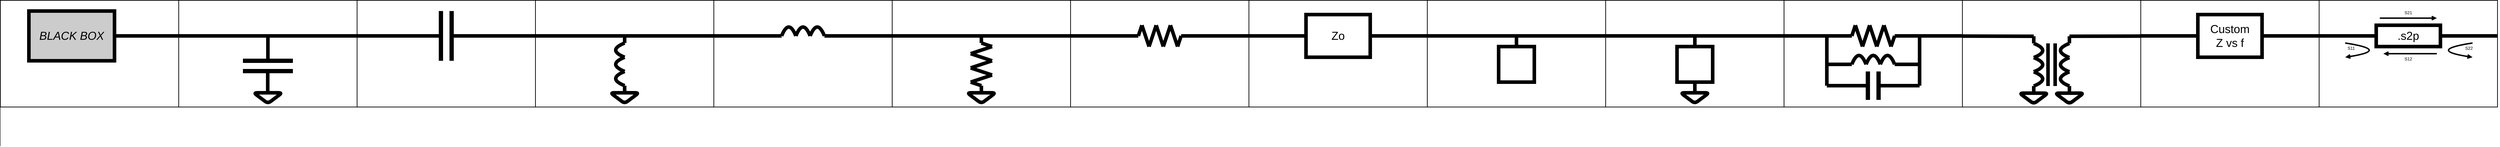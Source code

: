 <mxfile>
    <diagram id="JiPeBnl8MNzj9gC05diy" name="Page-1">
        <mxGraphModel dx="2533" dy="1994" grid="1" gridSize="10" guides="1" tooltips="1" connect="1" arrows="1" fold="1" page="1" pageScale="1" pageWidth="827" pageHeight="1169" math="0" shadow="0">
            <root>
                <mxCell id="0"/>
                <mxCell id="1" parent="0"/>
                <mxCell id="60" value="" style="rounded=0;whiteSpace=wrap;html=1;fillColor=none;strokeWidth=2;" parent="1" vertex="1">
                    <mxGeometry x="5000" width="500" height="300" as="geometry"/>
                </mxCell>
                <mxCell id="42" value="" style="rounded=0;whiteSpace=wrap;html=1;fillColor=none;strokeWidth=2;" parent="1" vertex="1">
                    <mxGeometry x="4500" width="500" height="300" as="geometry"/>
                </mxCell>
                <mxCell id="18" value="" style="rounded=0;whiteSpace=wrap;html=1;fillColor=none;strokeWidth=2;" parent="1" vertex="1">
                    <mxGeometry x="4000" width="500" height="300" as="geometry"/>
                </mxCell>
                <mxCell id="17" value="" style="rounded=0;whiteSpace=wrap;html=1;fillColor=none;strokeWidth=2;" parent="1" vertex="1">
                    <mxGeometry x="3500" width="500" height="300" as="geometry"/>
                </mxCell>
                <mxCell id="16" value="" style="rounded=0;whiteSpace=wrap;html=1;fillColor=none;strokeWidth=2;" parent="1" vertex="1">
                    <mxGeometry x="3000" width="500" height="300" as="geometry"/>
                </mxCell>
                <mxCell id="10" value="" style="rounded=0;whiteSpace=wrap;html=1;fillColor=none;strokeWidth=2;" parent="1" vertex="1">
                    <mxGeometry x="2000" width="500" height="300" as="geometry"/>
                </mxCell>
                <mxCell id="5" value="" style="rounded=0;whiteSpace=wrap;html=1;fillColor=none;strokeWidth=2;" parent="1" vertex="1">
                    <mxGeometry x="1000" width="500" height="300" as="geometry"/>
                </mxCell>
                <mxCell id="3" value="" style="rounded=0;whiteSpace=wrap;html=1;fillColor=none;strokeWidth=2;" parent="1" vertex="1">
                    <mxGeometry width="500" height="300" as="geometry"/>
                </mxCell>
                <mxCell id="uBmhupHGeQe9Bv0V8wx_-3" value="" style="endArrow=none;html=1;strokeWidth=10;" parent="1" edge="1">
                    <mxGeometry width="50" height="50" relative="1" as="geometry">
                        <mxPoint y="100" as="sourcePoint"/>
                        <mxPoint x="500" y="100" as="targetPoint"/>
                    </mxGeometry>
                </mxCell>
                <mxCell id="uBmhupHGeQe9Bv0V8wx_-4" value="" style="endArrow=none;html=1;strokeWidth=10;" parent="1" edge="1">
                    <mxGeometry width="50" height="50" relative="1" as="geometry">
                        <mxPoint x="250" y="170" as="sourcePoint"/>
                        <mxPoint x="250" y="100" as="targetPoint"/>
                    </mxGeometry>
                </mxCell>
                <mxCell id="uBmhupHGeQe9Bv0V8wx_-5" value="" style="endArrow=none;html=1;strokeWidth=12;" parent="1" edge="1">
                    <mxGeometry width="50" height="50" relative="1" as="geometry">
                        <mxPoint x="180" y="170" as="sourcePoint"/>
                        <mxPoint x="320" y="170" as="targetPoint"/>
                    </mxGeometry>
                </mxCell>
                <mxCell id="uBmhupHGeQe9Bv0V8wx_-6" value="" style="endArrow=none;html=1;strokeWidth=12;" parent="1" edge="1">
                    <mxGeometry width="50" height="50" relative="1" as="geometry">
                        <mxPoint x="180" y="199" as="sourcePoint"/>
                        <mxPoint x="320" y="199" as="targetPoint"/>
                    </mxGeometry>
                </mxCell>
                <mxCell id="uBmhupHGeQe9Bv0V8wx_-7" value="" style="endArrow=none;html=1;strokeWidth=10;" parent="1" edge="1">
                    <mxGeometry width="50" height="50" relative="1" as="geometry">
                        <mxPoint x="249.5" y="260" as="sourcePoint"/>
                        <mxPoint x="249.5" y="200" as="targetPoint"/>
                    </mxGeometry>
                </mxCell>
                <mxCell id="uBmhupHGeQe9Bv0V8wx_-8" value="" style="endArrow=none;html=1;strokeWidth=10;" parent="1" edge="1">
                    <mxGeometry width="50" height="50" relative="1" as="geometry">
                        <mxPoint x="250" y="260" as="sourcePoint"/>
                        <mxPoint x="250" y="260" as="targetPoint"/>
                        <Array as="points">
                            <mxPoint x="290" y="260"/>
                            <mxPoint x="250" y="290"/>
                            <mxPoint x="210" y="260"/>
                        </Array>
                    </mxGeometry>
                </mxCell>
                <mxCell id="uBmhupHGeQe9Bv0V8wx_-11" value="" style="endArrow=none;html=1;strokeWidth=10;" parent="1" edge="1">
                    <mxGeometry width="50" height="50" relative="1" as="geometry">
                        <mxPoint x="500" y="100" as="sourcePoint"/>
                        <mxPoint x="730" y="100" as="targetPoint"/>
                    </mxGeometry>
                </mxCell>
                <mxCell id="uBmhupHGeQe9Bv0V8wx_-12" value="" style="endArrow=none;html=1;strokeWidth=12;" parent="1" edge="1">
                    <mxGeometry width="50" height="50" relative="1" as="geometry">
                        <mxPoint x="735" y="30" as="sourcePoint"/>
                        <mxPoint x="735" y="170" as="targetPoint"/>
                    </mxGeometry>
                </mxCell>
                <mxCell id="uBmhupHGeQe9Bv0V8wx_-15" value="" style="endArrow=none;html=1;strokeWidth=12;" parent="1" edge="1">
                    <mxGeometry width="50" height="50" relative="1" as="geometry">
                        <mxPoint x="765" y="30" as="sourcePoint"/>
                        <mxPoint x="765" y="170" as="targetPoint"/>
                    </mxGeometry>
                </mxCell>
                <mxCell id="uBmhupHGeQe9Bv0V8wx_-16" value="" style="endArrow=none;html=1;strokeWidth=10;" parent="1" edge="1">
                    <mxGeometry width="50" height="50" relative="1" as="geometry">
                        <mxPoint x="770" y="100" as="sourcePoint"/>
                        <mxPoint x="1000" y="100" as="targetPoint"/>
                    </mxGeometry>
                </mxCell>
                <mxCell id="uBmhupHGeQe9Bv0V8wx_-25" value="" style="endArrow=none;html=1;strokeWidth=10;" parent="1" edge="1">
                    <mxGeometry width="50" height="50" relative="1" as="geometry">
                        <mxPoint x="1000" y="100" as="sourcePoint"/>
                        <mxPoint x="1500" y="100" as="targetPoint"/>
                    </mxGeometry>
                </mxCell>
                <mxCell id="uBmhupHGeQe9Bv0V8wx_-26" value="" style="endArrow=none;html=1;strokeWidth=10;" parent="1" edge="1">
                    <mxGeometry width="50" height="50" relative="1" as="geometry">
                        <mxPoint x="1250" y="120" as="sourcePoint"/>
                        <mxPoint x="1250" y="100" as="targetPoint"/>
                    </mxGeometry>
                </mxCell>
                <mxCell id="uBmhupHGeQe9Bv0V8wx_-31" value="" style="endArrow=none;html=1;strokeWidth=10;curved=1;" parent="1" edge="1">
                    <mxGeometry width="50" height="50" relative="1" as="geometry">
                        <mxPoint x="1250" y="240" as="sourcePoint"/>
                        <mxPoint x="1250" y="200" as="targetPoint"/>
                        <Array as="points">
                            <mxPoint x="1200" y="220"/>
                        </Array>
                    </mxGeometry>
                </mxCell>
                <mxCell id="uBmhupHGeQe9Bv0V8wx_-32" value="" style="endArrow=none;html=1;strokeWidth=10;curved=1;" parent="1" edge="1">
                    <mxGeometry width="50" height="50" relative="1" as="geometry">
                        <mxPoint x="1250" y="200" as="sourcePoint"/>
                        <mxPoint x="1250" y="160" as="targetPoint"/>
                        <Array as="points">
                            <mxPoint x="1200" y="180"/>
                        </Array>
                    </mxGeometry>
                </mxCell>
                <mxCell id="uBmhupHGeQe9Bv0V8wx_-33" value="" style="endArrow=none;html=1;strokeWidth=10;curved=1;" parent="1" edge="1">
                    <mxGeometry width="50" height="50" relative="1" as="geometry">
                        <mxPoint x="1250" y="160" as="sourcePoint"/>
                        <mxPoint x="1250" y="120" as="targetPoint"/>
                        <Array as="points">
                            <mxPoint x="1200" y="140"/>
                        </Array>
                    </mxGeometry>
                </mxCell>
                <mxCell id="uBmhupHGeQe9Bv0V8wx_-35" value="" style="endArrow=none;html=1;strokeWidth=10;" parent="1" edge="1">
                    <mxGeometry width="50" height="50" relative="1" as="geometry">
                        <mxPoint x="1500" y="100" as="sourcePoint"/>
                        <mxPoint x="1690" y="100" as="targetPoint"/>
                    </mxGeometry>
                </mxCell>
                <mxCell id="uBmhupHGeQe9Bv0V8wx_-38" value="" style="endArrow=none;html=1;strokeWidth=10;" parent="1" edge="1">
                    <mxGeometry width="50" height="50" relative="1" as="geometry">
                        <mxPoint x="1810" y="100" as="sourcePoint"/>
                        <mxPoint x="2000" y="100" as="targetPoint"/>
                    </mxGeometry>
                </mxCell>
                <mxCell id="uBmhupHGeQe9Bv0V8wx_-42" value="" style="endArrow=none;html=1;strokeWidth=10;curved=1;" parent="1" edge="1">
                    <mxGeometry width="50" height="50" relative="1" as="geometry">
                        <mxPoint x="1690" y="100" as="sourcePoint"/>
                        <mxPoint x="1730" y="100" as="targetPoint"/>
                        <Array as="points">
                            <mxPoint x="1710" y="50"/>
                        </Array>
                    </mxGeometry>
                </mxCell>
                <mxCell id="uBmhupHGeQe9Bv0V8wx_-43" value="" style="endArrow=none;html=1;strokeWidth=10;curved=1;" parent="1" edge="1">
                    <mxGeometry width="50" height="50" relative="1" as="geometry">
                        <mxPoint x="1730" y="100" as="sourcePoint"/>
                        <mxPoint x="1770" y="100" as="targetPoint"/>
                        <Array as="points">
                            <mxPoint x="1750" y="50"/>
                        </Array>
                    </mxGeometry>
                </mxCell>
                <mxCell id="uBmhupHGeQe9Bv0V8wx_-44" value="" style="endArrow=none;html=1;strokeWidth=10;curved=1;" parent="1" edge="1">
                    <mxGeometry width="50" height="50" relative="1" as="geometry">
                        <mxPoint x="1770" y="100" as="sourcePoint"/>
                        <mxPoint x="1810" y="100" as="targetPoint"/>
                        <Array as="points">
                            <mxPoint x="1790" y="50"/>
                        </Array>
                    </mxGeometry>
                </mxCell>
                <mxCell id="uBmhupHGeQe9Bv0V8wx_-46" value="" style="endArrow=none;html=1;strokeWidth=10;" parent="1" edge="1">
                    <mxGeometry width="50" height="50" relative="1" as="geometry">
                        <mxPoint x="2000" y="100" as="sourcePoint"/>
                        <mxPoint x="2500" y="100" as="targetPoint"/>
                    </mxGeometry>
                </mxCell>
                <mxCell id="uBmhupHGeQe9Bv0V8wx_-47" value="" style="endArrow=none;html=1;strokeWidth=10;" parent="1" edge="1">
                    <mxGeometry width="50" height="50" relative="1" as="geometry">
                        <mxPoint x="2250" y="120" as="sourcePoint"/>
                        <mxPoint x="2250" y="100" as="targetPoint"/>
                    </mxGeometry>
                </mxCell>
                <mxCell id="uBmhupHGeQe9Bv0V8wx_-53" value="" style="endArrow=none;html=1;strokeWidth=10;" parent="1" edge="1">
                    <mxGeometry width="50" height="50" relative="1" as="geometry">
                        <mxPoint x="2280" y="130" as="sourcePoint"/>
                        <mxPoint x="2250" y="120" as="targetPoint"/>
                    </mxGeometry>
                </mxCell>
                <mxCell id="uBmhupHGeQe9Bv0V8wx_-54" value="" style="endArrow=none;html=1;strokeWidth=10;" parent="1" edge="1">
                    <mxGeometry width="50" height="50" relative="1" as="geometry">
                        <mxPoint x="2280" y="170" as="sourcePoint"/>
                        <mxPoint x="2220" y="150.0" as="targetPoint"/>
                    </mxGeometry>
                </mxCell>
                <mxCell id="uBmhupHGeQe9Bv0V8wx_-55" value="" style="endArrow=none;html=1;strokeWidth=10;" parent="1" edge="1">
                    <mxGeometry width="50" height="50" relative="1" as="geometry">
                        <mxPoint x="2280" y="210" as="sourcePoint"/>
                        <mxPoint x="2220" y="190.0" as="targetPoint"/>
                    </mxGeometry>
                </mxCell>
                <mxCell id="uBmhupHGeQe9Bv0V8wx_-56" value="" style="endArrow=none;html=1;strokeWidth=10;" parent="1" edge="1">
                    <mxGeometry width="50" height="50" relative="1" as="geometry">
                        <mxPoint x="2280" y="170" as="sourcePoint"/>
                        <mxPoint x="2220" y="190" as="targetPoint"/>
                    </mxGeometry>
                </mxCell>
                <mxCell id="uBmhupHGeQe9Bv0V8wx_-57" value="" style="endArrow=none;html=1;strokeWidth=10;" parent="1" edge="1">
                    <mxGeometry width="50" height="50" relative="1" as="geometry">
                        <mxPoint x="2280" y="130.0" as="sourcePoint"/>
                        <mxPoint x="2220" y="150" as="targetPoint"/>
                    </mxGeometry>
                </mxCell>
                <mxCell id="uBmhupHGeQe9Bv0V8wx_-59" value="" style="endArrow=none;html=1;strokeWidth=10;" parent="1" edge="1">
                    <mxGeometry width="50" height="50" relative="1" as="geometry">
                        <mxPoint x="2280" y="210.0" as="sourcePoint"/>
                        <mxPoint x="2220" y="230" as="targetPoint"/>
                    </mxGeometry>
                </mxCell>
                <mxCell id="uBmhupHGeQe9Bv0V8wx_-60" value="" style="endArrow=none;html=1;strokeWidth=10;" parent="1" edge="1">
                    <mxGeometry width="50" height="50" relative="1" as="geometry">
                        <mxPoint x="2250" y="240.0" as="sourcePoint"/>
                        <mxPoint x="2220" y="230.0" as="targetPoint"/>
                    </mxGeometry>
                </mxCell>
                <mxCell id="uBmhupHGeQe9Bv0V8wx_-63" value="" style="endArrow=none;html=1;strokeWidth=10;" parent="1" edge="1">
                    <mxGeometry width="50" height="50" relative="1" as="geometry">
                        <mxPoint x="2500" y="100.0" as="sourcePoint"/>
                        <mxPoint x="2690" y="100.0" as="targetPoint"/>
                    </mxGeometry>
                </mxCell>
                <mxCell id="uBmhupHGeQe9Bv0V8wx_-64" value="" style="endArrow=none;html=1;strokeWidth=10;" parent="1" edge="1">
                    <mxGeometry width="50" height="50" relative="1" as="geometry">
                        <mxPoint x="2810" y="100.0" as="sourcePoint"/>
                        <mxPoint x="3000" y="100.0" as="targetPoint"/>
                    </mxGeometry>
                </mxCell>
                <mxCell id="uBmhupHGeQe9Bv0V8wx_-68" value="" style="endArrow=none;html=1;strokeWidth=10;" parent="1" edge="1">
                    <mxGeometry width="50" height="50" relative="1" as="geometry">
                        <mxPoint x="2700" y="70" as="sourcePoint"/>
                        <mxPoint x="2690" y="100.0" as="targetPoint"/>
                    </mxGeometry>
                </mxCell>
                <mxCell id="uBmhupHGeQe9Bv0V8wx_-69" value="" style="endArrow=none;html=1;strokeWidth=10;" parent="1" edge="1">
                    <mxGeometry width="50" height="50" relative="1" as="geometry">
                        <mxPoint x="2700" y="70.0" as="sourcePoint"/>
                        <mxPoint x="2720" y="130" as="targetPoint"/>
                    </mxGeometry>
                </mxCell>
                <mxCell id="uBmhupHGeQe9Bv0V8wx_-70" value="" style="endArrow=none;html=1;strokeWidth=10;" parent="1" edge="1">
                    <mxGeometry width="50" height="50" relative="1" as="geometry">
                        <mxPoint x="2740" y="70.0" as="sourcePoint"/>
                        <mxPoint x="2760" y="130" as="targetPoint"/>
                    </mxGeometry>
                </mxCell>
                <mxCell id="uBmhupHGeQe9Bv0V8wx_-71" value="" style="endArrow=none;html=1;strokeWidth=10;" parent="1" edge="1">
                    <mxGeometry width="50" height="50" relative="1" as="geometry">
                        <mxPoint x="2780" y="70.0" as="sourcePoint"/>
                        <mxPoint x="2800" y="130" as="targetPoint"/>
                    </mxGeometry>
                </mxCell>
                <mxCell id="uBmhupHGeQe9Bv0V8wx_-72" value="" style="endArrow=none;html=1;strokeWidth=10;" parent="1" edge="1">
                    <mxGeometry width="50" height="50" relative="1" as="geometry">
                        <mxPoint x="2740" y="70" as="sourcePoint"/>
                        <mxPoint x="2720" y="130.0" as="targetPoint"/>
                    </mxGeometry>
                </mxCell>
                <mxCell id="uBmhupHGeQe9Bv0V8wx_-73" value="" style="endArrow=none;html=1;strokeWidth=10;" parent="1" edge="1">
                    <mxGeometry width="50" height="50" relative="1" as="geometry">
                        <mxPoint x="2780" y="70.0" as="sourcePoint"/>
                        <mxPoint x="2760" y="130.0" as="targetPoint"/>
                    </mxGeometry>
                </mxCell>
                <mxCell id="uBmhupHGeQe9Bv0V8wx_-74" value="" style="endArrow=none;html=1;strokeWidth=10;" parent="1" edge="1">
                    <mxGeometry width="50" height="50" relative="1" as="geometry">
                        <mxPoint x="2810" y="100.0" as="sourcePoint"/>
                        <mxPoint x="2800" y="130.0" as="targetPoint"/>
                    </mxGeometry>
                </mxCell>
                <mxCell id="uBmhupHGeQe9Bv0V8wx_-76" value="" style="endArrow=none;html=1;strokeWidth=10;entryX=0;entryY=0.5;entryDx=0;entryDy=0;" parent="1" target="uBmhupHGeQe9Bv0V8wx_-86" edge="1">
                    <mxGeometry width="50" height="50" relative="1" as="geometry">
                        <mxPoint x="3000" y="100" as="sourcePoint"/>
                        <mxPoint x="3190" y="100" as="targetPoint"/>
                    </mxGeometry>
                </mxCell>
                <mxCell id="uBmhupHGeQe9Bv0V8wx_-77" value="" style="endArrow=none;html=1;strokeWidth=10;exitX=1;exitY=0.5;exitDx=0;exitDy=0;" parent="1" source="uBmhupHGeQe9Bv0V8wx_-86" edge="1">
                    <mxGeometry width="50" height="50" relative="1" as="geometry">
                        <mxPoint x="3320" y="100" as="sourcePoint"/>
                        <mxPoint x="3500" y="100" as="targetPoint"/>
                    </mxGeometry>
                </mxCell>
                <mxCell id="uBmhupHGeQe9Bv0V8wx_-86" value="&lt;font style=&quot;font-size: 32px&quot;&gt;Zo&lt;/font&gt;" style="rounded=0;whiteSpace=wrap;html=1;glass=0;strokeColor=#000000;fillColor=none;strokeWidth=10;" parent="1" vertex="1">
                    <mxGeometry x="3160" y="40" width="180" height="120" as="geometry"/>
                </mxCell>
                <mxCell id="uBmhupHGeQe9Bv0V8wx_-92" value="" style="endArrow=none;html=1;strokeWidth=10;" parent="1" edge="1">
                    <mxGeometry width="50" height="50" relative="1" as="geometry">
                        <mxPoint x="3500" y="100" as="sourcePoint"/>
                        <mxPoint x="4000" y="100" as="targetPoint"/>
                    </mxGeometry>
                </mxCell>
                <mxCell id="uBmhupHGeQe9Bv0V8wx_-93" value="" style="endArrow=none;html=1;strokeWidth=10;exitX=0.5;exitY=0;exitDx=0;exitDy=0;" parent="1" source="uBmhupHGeQe9Bv0V8wx_-103" edge="1">
                    <mxGeometry width="50" height="50" relative="1" as="geometry">
                        <mxPoint x="3750" y="130" as="sourcePoint"/>
                        <mxPoint x="3750" y="100" as="targetPoint"/>
                    </mxGeometry>
                </mxCell>
                <mxCell id="uBmhupHGeQe9Bv0V8wx_-103" value="" style="rounded=0;whiteSpace=wrap;html=1;glass=0;strokeColor=#000000;fillColor=none;strokeWidth=10;" parent="1" vertex="1">
                    <mxGeometry x="3700" y="130" width="100" height="100" as="geometry"/>
                </mxCell>
                <mxCell id="uBmhupHGeQe9Bv0V8wx_-105" value="" style="endArrow=none;html=1;strokeWidth=10;" parent="1" edge="1">
                    <mxGeometry width="50" height="50" relative="1" as="geometry">
                        <mxPoint x="4000" y="100" as="sourcePoint"/>
                        <mxPoint x="4500" y="100" as="targetPoint"/>
                    </mxGeometry>
                </mxCell>
                <mxCell id="uBmhupHGeQe9Bv0V8wx_-106" value="" style="endArrow=none;html=1;strokeWidth=10;exitX=0.5;exitY=0;exitDx=0;exitDy=0;" parent="1" source="uBmhupHGeQe9Bv0V8wx_-109" edge="1">
                    <mxGeometry width="50" height="50" relative="1" as="geometry">
                        <mxPoint x="4250" y="200" as="sourcePoint"/>
                        <mxPoint x="4250" y="100" as="targetPoint"/>
                    </mxGeometry>
                </mxCell>
                <mxCell id="uBmhupHGeQe9Bv0V8wx_-109" value="" style="rounded=0;whiteSpace=wrap;html=1;glass=0;strokeColor=#000000;fillColor=none;strokeWidth=10;" parent="1" vertex="1">
                    <mxGeometry x="4200" y="130" width="100" height="100" as="geometry"/>
                </mxCell>
                <mxCell id="uBmhupHGeQe9Bv0V8wx_-198" value="" style="endArrow=none;html=1;strokeWidth=10;" parent="1" edge="1">
                    <mxGeometry width="50" height="50" relative="1" as="geometry">
                        <mxPoint x="-180" y="100" as="sourcePoint"/>
                        <mxPoint y="100" as="targetPoint"/>
                    </mxGeometry>
                </mxCell>
                <mxCell id="uBmhupHGeQe9Bv0V8wx_-199" value="&lt;font style=&quot;font-size: 32px&quot;&gt;&lt;i&gt;BLACK BOX&lt;/i&gt;&lt;/font&gt;" style="rounded=0;whiteSpace=wrap;html=1;glass=0;strokeColor=#000000;strokeWidth=10;fillColor=#CCCCCC;" parent="1" vertex="1">
                    <mxGeometry x="-420" y="30" width="240" height="140" as="geometry"/>
                </mxCell>
                <mxCell id="uBmhupHGeQe9Bv0V8wx_-203" value="" style="endArrow=none;html=1;strokeWidth=1;" parent="1" edge="1">
                    <mxGeometry width="50" height="50" relative="1" as="geometry">
                        <mxPoint x="-500" y="410" as="sourcePoint"/>
                        <mxPoint x="-500" y="10" as="targetPoint"/>
                    </mxGeometry>
                </mxCell>
                <mxCell id="2" value="" style="rounded=0;whiteSpace=wrap;html=1;fillColor=none;strokeWidth=2;" parent="1" vertex="1">
                    <mxGeometry x="-500" width="500" height="300" as="geometry"/>
                </mxCell>
                <mxCell id="4" value="" style="rounded=0;whiteSpace=wrap;html=1;fillColor=none;strokeWidth=2;" parent="1" vertex="1">
                    <mxGeometry x="500" width="500" height="300" as="geometry"/>
                </mxCell>
                <mxCell id="6" value="" style="endArrow=none;html=1;strokeWidth=10;" parent="1" edge="1">
                    <mxGeometry width="50" height="50" relative="1" as="geometry">
                        <mxPoint x="1250" y="260" as="sourcePoint"/>
                        <mxPoint x="1250" y="260" as="targetPoint"/>
                        <Array as="points">
                            <mxPoint x="1290" y="260"/>
                            <mxPoint x="1250" y="290"/>
                            <mxPoint x="1210" y="260"/>
                        </Array>
                    </mxGeometry>
                </mxCell>
                <mxCell id="7" value="" style="endArrow=none;html=1;strokeWidth=10;" parent="1" edge="1">
                    <mxGeometry width="50" height="50" relative="1" as="geometry">
                        <mxPoint x="1250" y="260" as="sourcePoint"/>
                        <mxPoint x="1250" y="240" as="targetPoint"/>
                    </mxGeometry>
                </mxCell>
                <mxCell id="8" value="" style="rounded=0;whiteSpace=wrap;html=1;fillColor=none;strokeWidth=2;" parent="1" vertex="1">
                    <mxGeometry x="1500" width="500" height="300" as="geometry"/>
                </mxCell>
                <mxCell id="11" value="" style="endArrow=none;html=1;strokeWidth=10;" parent="1" edge="1">
                    <mxGeometry width="50" height="50" relative="1" as="geometry">
                        <mxPoint x="2250" y="260" as="sourcePoint"/>
                        <mxPoint x="2250" y="260" as="targetPoint"/>
                        <Array as="points">
                            <mxPoint x="2290" y="260"/>
                            <mxPoint x="2250" y="290"/>
                            <mxPoint x="2210" y="260"/>
                        </Array>
                    </mxGeometry>
                </mxCell>
                <mxCell id="14" value="" style="endArrow=none;html=1;strokeWidth=10;" parent="1" edge="1">
                    <mxGeometry width="50" height="50" relative="1" as="geometry">
                        <mxPoint x="2250" y="260" as="sourcePoint"/>
                        <mxPoint x="2250" y="240" as="targetPoint"/>
                    </mxGeometry>
                </mxCell>
                <mxCell id="15" value="" style="rounded=0;whiteSpace=wrap;html=1;fillColor=none;strokeWidth=2;" parent="1" vertex="1">
                    <mxGeometry x="2500" width="500" height="300" as="geometry"/>
                </mxCell>
                <mxCell id="19" value="" style="endArrow=none;html=1;strokeWidth=10;" parent="1" edge="1">
                    <mxGeometry width="50" height="50" relative="1" as="geometry">
                        <mxPoint x="4250" y="260" as="sourcePoint"/>
                        <mxPoint x="4250" y="260" as="targetPoint"/>
                        <Array as="points">
                            <mxPoint x="4290" y="260"/>
                            <mxPoint x="4250" y="290"/>
                            <mxPoint x="4210" y="260"/>
                        </Array>
                    </mxGeometry>
                </mxCell>
                <mxCell id="20" value="" style="endArrow=none;html=1;strokeWidth=10;entryX=0.5;entryY=1;entryDx=0;entryDy=0;" parent="1" target="uBmhupHGeQe9Bv0V8wx_-109" edge="1">
                    <mxGeometry width="50" height="50" relative="1" as="geometry">
                        <mxPoint x="4250" y="260" as="sourcePoint"/>
                        <mxPoint x="4250" y="240" as="targetPoint"/>
                    </mxGeometry>
                </mxCell>
                <mxCell id="22" value="" style="endArrow=none;html=1;strokeWidth=10;" parent="1" edge="1">
                    <mxGeometry width="50" height="50" relative="1" as="geometry">
                        <mxPoint x="4500" y="100.0" as="sourcePoint"/>
                        <mxPoint x="4690" y="100.0" as="targetPoint"/>
                    </mxGeometry>
                </mxCell>
                <mxCell id="23" value="" style="endArrow=none;html=1;strokeWidth=10;" parent="1" edge="1">
                    <mxGeometry width="50" height="50" relative="1" as="geometry">
                        <mxPoint x="4810" y="100.0" as="sourcePoint"/>
                        <mxPoint x="5000" y="100.0" as="targetPoint"/>
                    </mxGeometry>
                </mxCell>
                <mxCell id="24" value="" style="endArrow=none;html=1;strokeWidth=10;" parent="1" edge="1">
                    <mxGeometry width="50" height="50" relative="1" as="geometry">
                        <mxPoint x="4700" y="70" as="sourcePoint"/>
                        <mxPoint x="4690" y="100.0" as="targetPoint"/>
                    </mxGeometry>
                </mxCell>
                <mxCell id="25" value="" style="endArrow=none;html=1;strokeWidth=10;" parent="1" edge="1">
                    <mxGeometry width="50" height="50" relative="1" as="geometry">
                        <mxPoint x="4700" y="70.0" as="sourcePoint"/>
                        <mxPoint x="4720" y="130" as="targetPoint"/>
                    </mxGeometry>
                </mxCell>
                <mxCell id="26" value="" style="endArrow=none;html=1;strokeWidth=10;" parent="1" edge="1">
                    <mxGeometry width="50" height="50" relative="1" as="geometry">
                        <mxPoint x="4740" y="70.0" as="sourcePoint"/>
                        <mxPoint x="4760" y="130" as="targetPoint"/>
                    </mxGeometry>
                </mxCell>
                <mxCell id="27" value="" style="endArrow=none;html=1;strokeWidth=10;" parent="1" edge="1">
                    <mxGeometry width="50" height="50" relative="1" as="geometry">
                        <mxPoint x="4780" y="70.0" as="sourcePoint"/>
                        <mxPoint x="4800" y="130" as="targetPoint"/>
                    </mxGeometry>
                </mxCell>
                <mxCell id="28" value="" style="endArrow=none;html=1;strokeWidth=10;" parent="1" edge="1">
                    <mxGeometry width="50" height="50" relative="1" as="geometry">
                        <mxPoint x="4740" y="70" as="sourcePoint"/>
                        <mxPoint x="4720" y="130.0" as="targetPoint"/>
                    </mxGeometry>
                </mxCell>
                <mxCell id="29" value="" style="endArrow=none;html=1;strokeWidth=10;" parent="1" edge="1">
                    <mxGeometry width="50" height="50" relative="1" as="geometry">
                        <mxPoint x="4780" y="70.0" as="sourcePoint"/>
                        <mxPoint x="4760" y="130.0" as="targetPoint"/>
                    </mxGeometry>
                </mxCell>
                <mxCell id="30" value="" style="endArrow=none;html=1;strokeWidth=10;" parent="1" edge="1">
                    <mxGeometry width="50" height="50" relative="1" as="geometry">
                        <mxPoint x="4810" y="100.0" as="sourcePoint"/>
                        <mxPoint x="4800" y="130.0" as="targetPoint"/>
                    </mxGeometry>
                </mxCell>
                <mxCell id="31" value="" style="endArrow=none;html=1;strokeWidth=10;" parent="1" edge="1">
                    <mxGeometry width="50" height="50" relative="1" as="geometry">
                        <mxPoint x="4620" y="180" as="sourcePoint"/>
                        <mxPoint x="4690" y="180" as="targetPoint"/>
                    </mxGeometry>
                </mxCell>
                <mxCell id="32" value="" style="endArrow=none;html=1;strokeWidth=10;curved=1;" parent="1" edge="1">
                    <mxGeometry width="50" height="50" relative="1" as="geometry">
                        <mxPoint x="4690" y="180" as="sourcePoint"/>
                        <mxPoint x="4730" y="180" as="targetPoint"/>
                        <Array as="points">
                            <mxPoint x="4710" y="130"/>
                        </Array>
                    </mxGeometry>
                </mxCell>
                <mxCell id="33" value="" style="endArrow=none;html=1;strokeWidth=10;curved=1;" parent="1" edge="1">
                    <mxGeometry width="50" height="50" relative="1" as="geometry">
                        <mxPoint x="4730" y="180" as="sourcePoint"/>
                        <mxPoint x="4770" y="180" as="targetPoint"/>
                        <Array as="points">
                            <mxPoint x="4750" y="130"/>
                        </Array>
                    </mxGeometry>
                </mxCell>
                <mxCell id="34" value="" style="endArrow=none;html=1;strokeWidth=10;curved=1;" parent="1" edge="1">
                    <mxGeometry width="50" height="50" relative="1" as="geometry">
                        <mxPoint x="4770" y="180" as="sourcePoint"/>
                        <mxPoint x="4810" y="180" as="targetPoint"/>
                        <Array as="points">
                            <mxPoint x="4790" y="130"/>
                        </Array>
                    </mxGeometry>
                </mxCell>
                <mxCell id="35" value="" style="endArrow=none;html=1;strokeWidth=10;" parent="1" edge="1">
                    <mxGeometry width="50" height="50" relative="1" as="geometry">
                        <mxPoint x="4620" y="240" as="sourcePoint"/>
                        <mxPoint x="4730" y="240" as="targetPoint"/>
                    </mxGeometry>
                </mxCell>
                <mxCell id="36" value="" style="endArrow=none;html=1;strokeWidth=12;" parent="1" edge="1">
                    <mxGeometry width="50" height="50" relative="1" as="geometry">
                        <mxPoint x="4735" y="200" as="sourcePoint"/>
                        <mxPoint x="4735" y="280" as="targetPoint"/>
                    </mxGeometry>
                </mxCell>
                <mxCell id="37" value="" style="endArrow=none;html=1;strokeWidth=12;" parent="1" edge="1">
                    <mxGeometry width="50" height="50" relative="1" as="geometry">
                        <mxPoint x="4765" y="200" as="sourcePoint"/>
                        <mxPoint x="4765" y="280" as="targetPoint"/>
                    </mxGeometry>
                </mxCell>
                <mxCell id="38" value="" style="endArrow=none;html=1;strokeWidth=10;" parent="1" edge="1">
                    <mxGeometry width="50" height="50" relative="1" as="geometry">
                        <mxPoint x="4620" y="240" as="sourcePoint"/>
                        <mxPoint x="4620" y="100" as="targetPoint"/>
                    </mxGeometry>
                </mxCell>
                <mxCell id="39" value="" style="endArrow=none;html=1;strokeWidth=10;" parent="1" edge="1">
                    <mxGeometry width="50" height="50" relative="1" as="geometry">
                        <mxPoint x="4880" y="240" as="sourcePoint"/>
                        <mxPoint x="4880" y="100" as="targetPoint"/>
                    </mxGeometry>
                </mxCell>
                <mxCell id="40" value="" style="endArrow=none;html=1;strokeWidth=10;" parent="1" edge="1">
                    <mxGeometry width="50" height="50" relative="1" as="geometry">
                        <mxPoint x="4770" y="240" as="sourcePoint"/>
                        <mxPoint x="4880" y="240" as="targetPoint"/>
                    </mxGeometry>
                </mxCell>
                <mxCell id="41" value="" style="endArrow=none;html=1;strokeWidth=10;" parent="1" edge="1">
                    <mxGeometry width="50" height="50" relative="1" as="geometry">
                        <mxPoint x="4810" y="180" as="sourcePoint"/>
                        <mxPoint x="4880" y="180" as="targetPoint"/>
                    </mxGeometry>
                </mxCell>
                <mxCell id="43" value="" style="endArrow=none;html=1;strokeWidth=10;" parent="1" edge="1">
                    <mxGeometry width="50" height="50" relative="1" as="geometry">
                        <mxPoint x="5300" y="121" as="sourcePoint"/>
                        <mxPoint x="5300" y="101" as="targetPoint"/>
                    </mxGeometry>
                </mxCell>
                <mxCell id="44" value="" style="endArrow=none;html=1;strokeWidth=10;curved=1;" parent="1" edge="1">
                    <mxGeometry width="50" height="50" relative="1" as="geometry">
                        <mxPoint x="5300" y="241" as="sourcePoint"/>
                        <mxPoint x="5300" y="201" as="targetPoint"/>
                        <Array as="points">
                            <mxPoint x="5250" y="221"/>
                        </Array>
                    </mxGeometry>
                </mxCell>
                <mxCell id="45" value="" style="endArrow=none;html=1;strokeWidth=10;curved=1;" parent="1" edge="1">
                    <mxGeometry width="50" height="50" relative="1" as="geometry">
                        <mxPoint x="5300" y="201" as="sourcePoint"/>
                        <mxPoint x="5300" y="161" as="targetPoint"/>
                        <Array as="points">
                            <mxPoint x="5250" y="181"/>
                        </Array>
                    </mxGeometry>
                </mxCell>
                <mxCell id="46" value="" style="endArrow=none;html=1;strokeWidth=10;curved=1;" parent="1" edge="1">
                    <mxGeometry width="50" height="50" relative="1" as="geometry">
                        <mxPoint x="5300" y="161" as="sourcePoint"/>
                        <mxPoint x="5300" y="121" as="targetPoint"/>
                        <Array as="points">
                            <mxPoint x="5250" y="141"/>
                        </Array>
                    </mxGeometry>
                </mxCell>
                <mxCell id="47" value="" style="endArrow=none;html=1;strokeWidth=10;" parent="1" edge="1">
                    <mxGeometry width="50" height="50" relative="1" as="geometry">
                        <mxPoint x="5300" y="261" as="sourcePoint"/>
                        <mxPoint x="5300" y="261" as="targetPoint"/>
                        <Array as="points">
                            <mxPoint x="5340" y="261"/>
                            <mxPoint x="5300" y="291"/>
                            <mxPoint x="5260" y="261"/>
                        </Array>
                    </mxGeometry>
                </mxCell>
                <mxCell id="48" value="" style="endArrow=none;html=1;strokeWidth=10;" parent="1" edge="1">
                    <mxGeometry width="50" height="50" relative="1" as="geometry">
                        <mxPoint x="5300" y="261" as="sourcePoint"/>
                        <mxPoint x="5300" y="241" as="targetPoint"/>
                    </mxGeometry>
                </mxCell>
                <mxCell id="50" value="" style="endArrow=none;html=1;strokeWidth=10;" parent="1" edge="1">
                    <mxGeometry width="50" height="50" relative="1" as="geometry">
                        <mxPoint x="5000" y="100.5" as="sourcePoint"/>
                        <mxPoint x="5200" y="101" as="targetPoint"/>
                    </mxGeometry>
                </mxCell>
                <mxCell id="51" value="" style="endArrow=none;html=1;strokeWidth=10;curved=1;" parent="1" edge="1">
                    <mxGeometry width="50" height="50" relative="1" as="geometry">
                        <mxPoint x="5200" y="161" as="sourcePoint"/>
                        <mxPoint x="5200" y="121" as="targetPoint"/>
                        <Array as="points">
                            <mxPoint x="5250" y="141"/>
                        </Array>
                    </mxGeometry>
                </mxCell>
                <mxCell id="52" value="" style="endArrow=none;html=1;strokeWidth=10;curved=1;" parent="1" edge="1">
                    <mxGeometry width="50" height="50" relative="1" as="geometry">
                        <mxPoint x="5200" y="201" as="sourcePoint"/>
                        <mxPoint x="5200" y="161" as="targetPoint"/>
                        <Array as="points">
                            <mxPoint x="5250" y="181"/>
                        </Array>
                    </mxGeometry>
                </mxCell>
                <mxCell id="53" value="" style="endArrow=none;html=1;strokeWidth=10;curved=1;" parent="1" edge="1">
                    <mxGeometry width="50" height="50" relative="1" as="geometry">
                        <mxPoint x="5200" y="241" as="sourcePoint"/>
                        <mxPoint x="5200" y="201" as="targetPoint"/>
                        <Array as="points">
                            <mxPoint x="5250" y="221"/>
                        </Array>
                    </mxGeometry>
                </mxCell>
                <mxCell id="55" value="" style="endArrow=none;html=1;strokeWidth=10;" parent="1" edge="1">
                    <mxGeometry width="50" height="50" relative="1" as="geometry">
                        <mxPoint x="5200" y="261" as="sourcePoint"/>
                        <mxPoint x="5200" y="261" as="targetPoint"/>
                        <Array as="points">
                            <mxPoint x="5240" y="261"/>
                            <mxPoint x="5200" y="291"/>
                            <mxPoint x="5160" y="261"/>
                        </Array>
                    </mxGeometry>
                </mxCell>
                <mxCell id="56" value="" style="endArrow=none;html=1;strokeWidth=10;" parent="1" edge="1">
                    <mxGeometry width="50" height="50" relative="1" as="geometry">
                        <mxPoint x="5200" y="261" as="sourcePoint"/>
                        <mxPoint x="5200" y="241" as="targetPoint"/>
                    </mxGeometry>
                </mxCell>
                <mxCell id="57" value="" style="endArrow=none;html=1;strokeWidth=10;" parent="1" edge="1">
                    <mxGeometry width="50" height="50" relative="1" as="geometry">
                        <mxPoint x="5200" y="121" as="sourcePoint"/>
                        <mxPoint x="5200" y="101" as="targetPoint"/>
                    </mxGeometry>
                </mxCell>
                <mxCell id="58" value="" style="endArrow=none;html=1;strokeWidth=10;" parent="1" edge="1">
                    <mxGeometry width="50" height="50" relative="1" as="geometry">
                        <mxPoint x="5240" y="241" as="sourcePoint"/>
                        <mxPoint x="5240" y="121" as="targetPoint"/>
                    </mxGeometry>
                </mxCell>
                <mxCell id="59" value="" style="endArrow=none;html=1;strokeWidth=10;" parent="1" edge="1">
                    <mxGeometry width="50" height="50" relative="1" as="geometry">
                        <mxPoint x="5260" y="241" as="sourcePoint"/>
                        <mxPoint x="5260" y="121" as="targetPoint"/>
                    </mxGeometry>
                </mxCell>
                <mxCell id="61" value="" style="endArrow=none;html=1;strokeWidth=10;" parent="1" edge="1">
                    <mxGeometry width="50" height="50" relative="1" as="geometry">
                        <mxPoint x="5300" y="101" as="sourcePoint"/>
                        <mxPoint x="5500" y="100.5" as="targetPoint"/>
                    </mxGeometry>
                </mxCell>
                <mxCell id="62" value="" style="rounded=0;whiteSpace=wrap;html=1;fillColor=none;strokeWidth=2;" parent="1" vertex="1">
                    <mxGeometry x="5500" width="500" height="300" as="geometry"/>
                </mxCell>
                <mxCell id="63" value="" style="endArrow=none;html=1;strokeWidth=10;entryX=0;entryY=0.5;entryDx=0;entryDy=0;" parent="1" target="65" edge="1">
                    <mxGeometry width="50" height="50" relative="1" as="geometry">
                        <mxPoint x="5500" y="100" as="sourcePoint"/>
                        <mxPoint x="5690" y="100" as="targetPoint"/>
                    </mxGeometry>
                </mxCell>
                <mxCell id="64" value="" style="endArrow=none;html=1;strokeWidth=10;exitX=1;exitY=0.5;exitDx=0;exitDy=0;" parent="1" source="65" edge="1">
                    <mxGeometry width="50" height="50" relative="1" as="geometry">
                        <mxPoint x="5820" y="100" as="sourcePoint"/>
                        <mxPoint x="6000" y="100" as="targetPoint"/>
                    </mxGeometry>
                </mxCell>
                <mxCell id="65" value="&lt;font style=&quot;font-size: 32px&quot;&gt;Custom&lt;/font&gt;&lt;div&gt;&lt;font style=&quot;font-size: 32px&quot;&gt;Z vs f&lt;/font&gt;&lt;/div&gt;" style="rounded=0;whiteSpace=wrap;html=1;glass=0;strokeColor=#000000;fillColor=none;strokeWidth=10;" parent="1" vertex="1">
                    <mxGeometry x="5660" y="40" width="180" height="120" as="geometry"/>
                </mxCell>
                <mxCell id="67" value="" style="endArrow=none;html=1;strokeWidth=10;entryX=0;entryY=0.5;entryDx=0;entryDy=0;" edge="1" parent="1" target="69">
                    <mxGeometry width="50" height="50" relative="1" as="geometry">
                        <mxPoint x="6000" y="100" as="sourcePoint"/>
                        <mxPoint x="6190" y="100" as="targetPoint"/>
                    </mxGeometry>
                </mxCell>
                <mxCell id="68" value="" style="endArrow=none;html=1;strokeWidth=10;exitX=1;exitY=0.5;exitDx=0;exitDy=0;" edge="1" parent="1" source="69">
                    <mxGeometry width="50" height="50" relative="1" as="geometry">
                        <mxPoint x="6320" y="100" as="sourcePoint"/>
                        <mxPoint x="6500" y="100" as="targetPoint"/>
                    </mxGeometry>
                </mxCell>
                <mxCell id="69" value="&lt;span style=&quot;font-size: 32px;&quot;&gt;.s2p&lt;/span&gt;" style="rounded=0;whiteSpace=wrap;html=1;glass=0;strokeColor=#000000;fillColor=none;strokeWidth=10;" vertex="1" parent="1">
                    <mxGeometry x="6160" y="70" width="180" height="60" as="geometry"/>
                </mxCell>
                <mxCell id="72" value="" style="endArrow=none;html=1;strokeWidth=4;curved=1;startArrow=open;startFill=0;" edge="1" parent="1">
                    <mxGeometry width="50" height="50" relative="1" as="geometry">
                        <mxPoint x="6073" y="160" as="sourcePoint"/>
                        <mxPoint x="6073" y="120" as="targetPoint"/>
                        <Array as="points">
                            <mxPoint x="6203" y="140"/>
                        </Array>
                    </mxGeometry>
                </mxCell>
                <mxCell id="73" value="S11" style="text;strokeColor=none;align=center;fillColor=none;html=1;verticalAlign=middle;whiteSpace=wrap;rounded=0;" vertex="1" parent="1">
                    <mxGeometry x="6060" y="120" width="60" height="30" as="geometry"/>
                </mxCell>
                <mxCell id="76" value="" style="edgeStyle=none;orthogonalLoop=1;jettySize=auto;html=1;curved=1;endArrow=open;endFill=0;strokeWidth=4;" edge="1" parent="1">
                    <mxGeometry width="80" relative="1" as="geometry">
                        <mxPoint x="6170" y="50" as="sourcePoint"/>
                        <mxPoint x="6330" y="50" as="targetPoint"/>
                        <Array as="points"/>
                    </mxGeometry>
                </mxCell>
                <mxCell id="77" value="S21" style="text;strokeColor=none;align=center;fillColor=none;html=1;verticalAlign=middle;whiteSpace=wrap;rounded=0;" vertex="1" parent="1">
                    <mxGeometry x="6220" y="20" width="60" height="30" as="geometry"/>
                </mxCell>
                <mxCell id="78" value="" style="edgeStyle=none;orthogonalLoop=1;jettySize=auto;html=1;curved=1;endArrow=open;endFill=0;strokeWidth=4;" edge="1" parent="1">
                    <mxGeometry width="80" relative="1" as="geometry">
                        <mxPoint x="6330" y="150" as="sourcePoint"/>
                        <mxPoint x="6180" y="150" as="targetPoint"/>
                        <Array as="points"/>
                    </mxGeometry>
                </mxCell>
                <mxCell id="79" value="S12" style="text;strokeColor=none;align=center;fillColor=none;html=1;verticalAlign=middle;whiteSpace=wrap;rounded=0;" vertex="1" parent="1">
                    <mxGeometry x="6220" y="150" width="60" height="30" as="geometry"/>
                </mxCell>
                <mxCell id="80" value="" style="endArrow=none;html=1;strokeWidth=4;curved=1;startArrow=open;startFill=0;" edge="1" parent="1">
                    <mxGeometry width="50" height="50" relative="1" as="geometry">
                        <mxPoint x="6430" y="160" as="sourcePoint"/>
                        <mxPoint x="6430" y="120" as="targetPoint"/>
                        <Array as="points">
                            <mxPoint x="6300" y="140"/>
                        </Array>
                    </mxGeometry>
                </mxCell>
                <mxCell id="81" value="S22" style="text;strokeColor=none;align=center;fillColor=none;html=1;verticalAlign=middle;whiteSpace=wrap;rounded=0;" vertex="1" parent="1">
                    <mxGeometry x="6390" y="120" width="60" height="30" as="geometry"/>
                </mxCell>
                <mxCell id="82" value="" style="rounded=0;whiteSpace=wrap;html=1;fillColor=none;strokeWidth=2;" vertex="1" parent="1">
                    <mxGeometry x="6000" width="500" height="300" as="geometry"/>
                </mxCell>
            </root>
        </mxGraphModel>
    </diagram>
</mxfile>